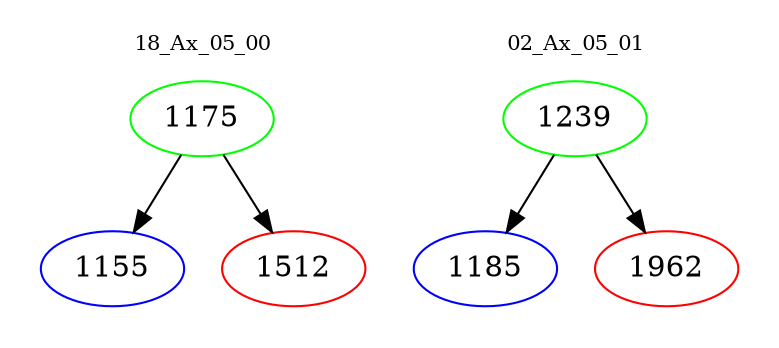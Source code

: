 digraph{
subgraph cluster_0 {
color = white
label = "18_Ax_05_00";
fontsize=10;
T0_1175 [label="1175", color="green"]
T0_1175 -> T0_1155 [color="black"]
T0_1155 [label="1155", color="blue"]
T0_1175 -> T0_1512 [color="black"]
T0_1512 [label="1512", color="red"]
}
subgraph cluster_1 {
color = white
label = "02_Ax_05_01";
fontsize=10;
T1_1239 [label="1239", color="green"]
T1_1239 -> T1_1185 [color="black"]
T1_1185 [label="1185", color="blue"]
T1_1239 -> T1_1962 [color="black"]
T1_1962 [label="1962", color="red"]
}
}
